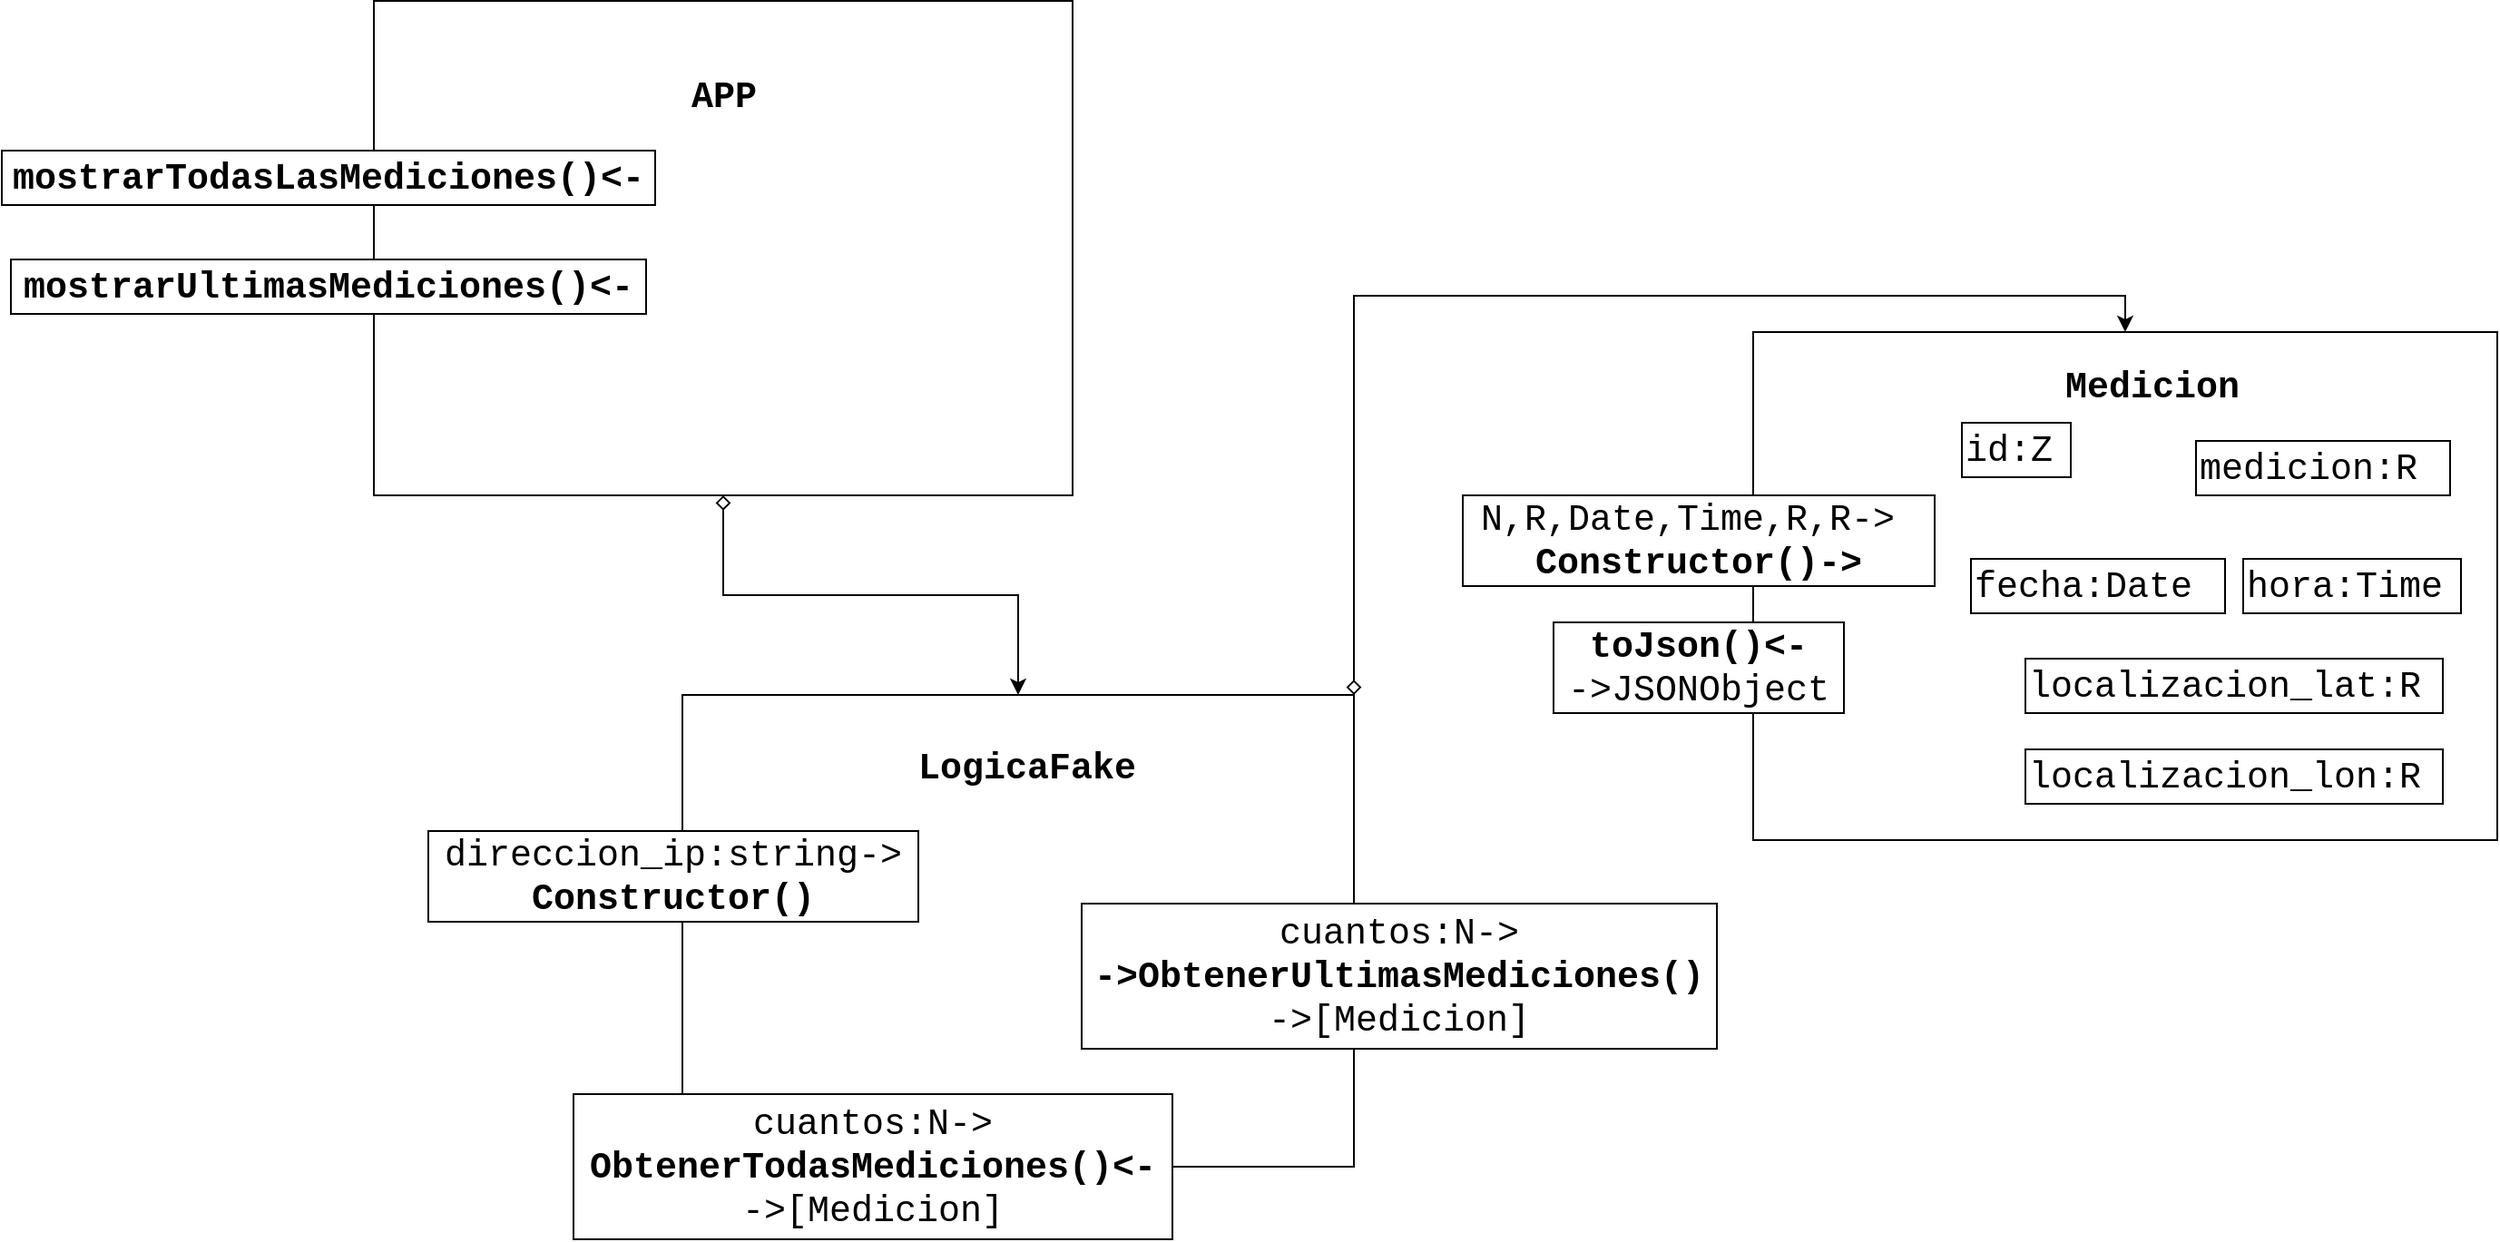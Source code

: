 <mxfile version="15.4.0" type="device" pages="5"><diagram id="foed9uxpL5My0yspYUQ-" name="General"><mxGraphModel dx="2740" dy="806" grid="1" gridSize="10" guides="1" tooltips="1" connect="1" arrows="1" fold="1" page="1" pageScale="1" pageWidth="827" pageHeight="1169" math="0" shadow="0"><root><mxCell id="0"/><mxCell id="1" parent="0"/><mxCell id="3-_F2z3tW-UTjKVy8Dwz-13" style="edgeStyle=orthogonalEdgeStyle;rounded=0;orthogonalLoop=1;jettySize=auto;html=1;exitX=0.5;exitY=1;exitDx=0;exitDy=0;entryX=0.5;entryY=0;entryDx=0;entryDy=0;startArrow=diamond;startFill=0;" parent="1" source="udYDTzzyVTrmB1ECDI2b-1" target="j2ZS0TUyG5g_nVpTowMg-6" edge="1"><mxGeometry relative="1" as="geometry"><mxPoint x="-767.5" y="610" as="sourcePoint"/></mxGeometry></mxCell><mxCell id="THQrVap-mPW-3qko5UC2-1" value="" style="rounded=0;whiteSpace=wrap;html=1;" parent="1" vertex="1"><mxGeometry x="-290" y="510" width="410" height="280" as="geometry"/></mxCell><mxCell id="THQrVap-mPW-3qko5UC2-2" value="Medicion" style="text;html=1;strokeColor=none;fillColor=none;align=center;verticalAlign=middle;whiteSpace=wrap;rounded=0;fontStyle=1;fontFamily=Courier New;fontSize=20;" parent="1" vertex="1"><mxGeometry x="-150" y="530" width="160" height="20" as="geometry"/></mxCell><mxCell id="THQrVap-mPW-3qko5UC2-3" value="id:Z" style="rounded=0;whiteSpace=wrap;html=1;fontFamily=Courier New;fontSize=20;align=left;fontStyle=0;autosize=1;" parent="1" vertex="1"><mxGeometry x="-175" y="560" width="60" height="30" as="geometry"/></mxCell><mxCell id="THQrVap-mPW-3qko5UC2-4" value="medicion:R" style="rounded=0;whiteSpace=wrap;html=1;fontFamily=Courier New;fontSize=20;align=left;fontStyle=0;autosize=1;" parent="1" vertex="1"><mxGeometry x="-46" y="570" width="140" height="30" as="geometry"/></mxCell><mxCell id="THQrVap-mPW-3qko5UC2-5" value="fecha:Date" style="rounded=0;whiteSpace=wrap;html=1;fontFamily=Courier New;fontSize=20;align=left;fontStyle=0;autosize=1;" parent="1" vertex="1"><mxGeometry x="-170" y="635" width="140" height="30" as="geometry"/></mxCell><mxCell id="THQrVap-mPW-3qko5UC2-6" value="hora:Time" style="rounded=0;whiteSpace=wrap;html=1;fontFamily=Courier New;fontSize=20;align=left;fontStyle=0;autosize=1;" parent="1" vertex="1"><mxGeometry x="-20" y="635" width="120" height="30" as="geometry"/></mxCell><mxCell id="THQrVap-mPW-3qko5UC2-7" value="localizacion_lat:R" style="rounded=0;whiteSpace=wrap;html=1;fontFamily=Courier New;fontSize=20;align=left;fontStyle=0;autosize=1;" parent="1" vertex="1"><mxGeometry x="-140" y="690" width="230" height="30" as="geometry"/></mxCell><mxCell id="THQrVap-mPW-3qko5UC2-8" value="localizacion_lon:R" style="rounded=0;whiteSpace=wrap;html=1;fontFamily=Courier New;fontSize=20;align=left;fontStyle=0;autosize=1;" parent="1" vertex="1"><mxGeometry x="-140" y="740" width="230" height="30" as="geometry"/></mxCell><mxCell id="THQrVap-mPW-3qko5UC2-9" value="N,R,Date,Time,R,R-&amp;gt;&amp;nbsp;&lt;br&gt;&lt;b&gt;Constructor()-&amp;gt;&lt;/b&gt;" style="rounded=0;whiteSpace=wrap;html=1;fontFamily=Courier New;fontSize=20;align=center;fontStyle=0;autosize=1;" parent="1" vertex="1"><mxGeometry x="-450" y="600" width="260" height="50" as="geometry"/></mxCell><mxCell id="THQrVap-mPW-3qko5UC2-10" value="&lt;b&gt;toJson()&amp;lt;-&lt;/b&gt;&lt;br&gt;-&amp;gt;JSONObject" style="rounded=0;whiteSpace=wrap;html=1;fontFamily=Courier New;fontSize=20;align=center;fontStyle=0;autosize=1;" parent="1" vertex="1"><mxGeometry x="-400" y="670" width="160" height="50" as="geometry"/></mxCell><mxCell id="j2ZS0TUyG5g_nVpTowMg-6" value="" style="rounded=0;whiteSpace=wrap;html=1;" parent="1" vertex="1"><mxGeometry x="-880" y="710" width="370" height="260" as="geometry"/></mxCell><mxCell id="j2ZS0TUyG5g_nVpTowMg-7" value="LogicaFake" style="text;html=1;strokeColor=none;fillColor=none;align=center;verticalAlign=middle;whiteSpace=wrap;rounded=0;fontStyle=1;fontFamily=Courier New;fontSize=20;" parent="1" vertex="1"><mxGeometry x="-770" y="740" width="160" height="20" as="geometry"/></mxCell><mxCell id="j2ZS0TUyG5g_nVpTowMg-8" value="cuantos:N-&amp;gt;&lt;br&gt;&lt;b&gt;ObtenerTodasMediciones()&amp;lt;-&lt;/b&gt;&lt;br&gt;-&amp;gt;[Medicion]" style="rounded=0;whiteSpace=wrap;html=1;fontFamily=Courier New;fontSize=20;align=center;fontStyle=0;autosize=1;" parent="1" vertex="1"><mxGeometry x="-940" y="930" width="330" height="80" as="geometry"/></mxCell><mxCell id="j2ZS0TUyG5g_nVpTowMg-9" value="cuantos:N-&amp;gt;&lt;br&gt;&lt;b&gt;-&amp;gt;ObtenerUltimasMediciones()&lt;/b&gt;&lt;br&gt;-&amp;gt;[Medicion]" style="rounded=0;whiteSpace=wrap;html=1;fontFamily=Courier New;fontSize=20;align=center;fontStyle=0;autosize=1;" parent="1" vertex="1"><mxGeometry x="-660" y="825" width="350" height="80" as="geometry"/></mxCell><mxCell id="j2ZS0TUyG5g_nVpTowMg-10" value="direccion_ip:string-&amp;gt;&lt;br&gt;&lt;b&gt;Constructor()&lt;/b&gt;" style="rounded=0;whiteSpace=wrap;html=1;fontFamily=Courier New;fontSize=20;align=center;fontStyle=0;autosize=1;" parent="1" vertex="1"><mxGeometry x="-1020" y="785" width="270" height="50" as="geometry"/></mxCell><mxCell id="j2ZS0TUyG5g_nVpTowMg-11" style="edgeStyle=orthogonalEdgeStyle;rounded=0;orthogonalLoop=1;jettySize=auto;html=1;exitX=1;exitY=0;exitDx=0;exitDy=0;entryX=0.5;entryY=0;entryDx=0;entryDy=0;startArrow=diamond;startFill=0;" parent="1" source="j2ZS0TUyG5g_nVpTowMg-6" target="THQrVap-mPW-3qko5UC2-1" edge="1"><mxGeometry relative="1" as="geometry"><mxPoint x="-370" y="645" as="sourcePoint"/><mxPoint x="287.5" y="600" as="targetPoint"/></mxGeometry></mxCell><mxCell id="udYDTzzyVTrmB1ECDI2b-1" value="" style="rounded=0;whiteSpace=wrap;html=1;" parent="1" vertex="1"><mxGeometry x="-1050" y="327.5" width="385" height="272.5" as="geometry"/></mxCell><mxCell id="udYDTzzyVTrmB1ECDI2b-2" value="APP" style="text;html=1;strokeColor=none;fillColor=none;align=center;verticalAlign=middle;whiteSpace=wrap;rounded=0;fontStyle=1;fontFamily=Courier New;fontSize=20;" parent="1" vertex="1"><mxGeometry x="-981.25" y="370" width="247.5" height="20" as="geometry"/></mxCell><mxCell id="udYDTzzyVTrmB1ECDI2b-3" value="&lt;b&gt;mostrarTodasLasMediciones()&amp;lt;-&lt;/b&gt;" style="rounded=0;whiteSpace=wrap;html=1;fontFamily=Courier New;fontSize=20;align=center;fontStyle=0;autosize=1;" parent="1" vertex="1"><mxGeometry x="-1255" y="410" width="360" height="30" as="geometry"/></mxCell><mxCell id="LJcgpIoCgqGVRVlWlPx2-1" value="&lt;b&gt;mostrarUltimasMediciones()&amp;lt;-&lt;/b&gt;" style="rounded=0;whiteSpace=wrap;html=1;fontFamily=Courier New;fontSize=20;align=center;fontStyle=0;autosize=1;" vertex="1" parent="1"><mxGeometry x="-1250" y="470" width="350" height="30" as="geometry"/></mxCell></root></mxGraphModel></diagram><diagram id="qp84HI22kDXCDw7DM4kk" name="LogicaFake"><mxGraphModel dx="1422" dy="822" grid="1" gridSize="10" guides="1" tooltips="1" connect="1" arrows="1" fold="1" page="1" pageScale="1" pageWidth="827" pageHeight="1169" math="0" shadow="0"><root><mxCell id="oxHScRqmfe43PQKlVCyX-0"/><mxCell id="oxHScRqmfe43PQKlVCyX-1" parent="oxHScRqmfe43PQKlVCyX-0"/><mxCell id="FoyPuDHj1YvCMxhc1Z5r-0" value="" style="rounded=0;whiteSpace=wrap;html=1;" vertex="1" parent="oxHScRqmfe43PQKlVCyX-1"><mxGeometry x="200" y="370" width="370" height="260" as="geometry"/></mxCell><mxCell id="FoyPuDHj1YvCMxhc1Z5r-1" value="LogicaFake" style="text;html=1;strokeColor=none;fillColor=none;align=center;verticalAlign=middle;whiteSpace=wrap;rounded=0;fontStyle=1;fontFamily=Courier New;fontSize=20;" vertex="1" parent="oxHScRqmfe43PQKlVCyX-1"><mxGeometry x="310" y="400" width="160" height="20" as="geometry"/></mxCell><mxCell id="FoyPuDHj1YvCMxhc1Z5r-2" value="cuantos:N-&amp;gt;&lt;br&gt;&lt;b&gt;ObtenerTodasMediciones()&amp;lt;-&lt;/b&gt;&lt;br&gt;-&amp;gt;[Medicion]" style="rounded=0;whiteSpace=wrap;html=1;fontFamily=Courier New;fontSize=20;align=center;fontStyle=0;autosize=1;" vertex="1" parent="oxHScRqmfe43PQKlVCyX-1"><mxGeometry x="80" y="520" width="330" height="80" as="geometry"/></mxCell><mxCell id="FoyPuDHj1YvCMxhc1Z5r-3" value="cuantos:N-&amp;gt;&lt;br&gt;&lt;b&gt;-&amp;gt;ObtenerUltimasMediciones()&lt;/b&gt;&lt;br&gt;-&amp;gt;[Medicion]" style="rounded=0;whiteSpace=wrap;html=1;fontFamily=Courier New;fontSize=20;align=center;fontStyle=0;autosize=1;" vertex="1" parent="oxHScRqmfe43PQKlVCyX-1"><mxGeometry x="420" y="450" width="350" height="80" as="geometry"/></mxCell><mxCell id="FoyPuDHj1YvCMxhc1Z5r-4" value="direccion_ip:string-&amp;gt;&lt;br&gt;&lt;b&gt;Constructor()&lt;/b&gt;" style="rounded=0;whiteSpace=wrap;html=1;fontFamily=Courier New;fontSize=20;align=center;fontStyle=0;autosize=1;" vertex="1" parent="oxHScRqmfe43PQKlVCyX-1"><mxGeometry x="80" y="440" width="270" height="50" as="geometry"/></mxCell></root></mxGraphModel></diagram><diagram id="bUzepzlNYxi9SpJuXL75" name="App"><mxGraphModel dx="2249" dy="822" grid="1" gridSize="10" guides="1" tooltips="1" connect="1" arrows="1" fold="1" page="1" pageScale="1" pageWidth="827" pageHeight="1169" math="0" shadow="0"><root><mxCell id="zBbYKw_T9ifCZaIw4I12-0"/><mxCell id="zBbYKw_T9ifCZaIw4I12-1" parent="zBbYKw_T9ifCZaIw4I12-0"/><mxCell id="BDCDZJ-4NLq7Fj5D4lRi-2" value="" style="rounded=0;whiteSpace=wrap;html=1;" parent="zBbYKw_T9ifCZaIw4I12-1" vertex="1"><mxGeometry x="-340" y="37.5" width="385" height="272.5" as="geometry"/></mxCell><mxCell id="BDCDZJ-4NLq7Fj5D4lRi-3" value="APP" style="text;html=1;strokeColor=none;fillColor=none;align=center;verticalAlign=middle;whiteSpace=wrap;rounded=0;fontStyle=1;fontFamily=Courier New;fontSize=20;" parent="zBbYKw_T9ifCZaIw4I12-1" vertex="1"><mxGeometry x="-271.25" y="80" width="247.5" height="20" as="geometry"/></mxCell><mxCell id="BDCDZJ-4NLq7Fj5D4lRi-12" value="&lt;b&gt;getAllMeasuresWeb()&amp;lt;-&lt;/b&gt;" style="rounded=0;whiteSpace=wrap;html=1;fontFamily=Courier New;fontSize=20;align=center;fontStyle=0;autosize=1;" parent="zBbYKw_T9ifCZaIw4I12-1" vertex="1"><mxGeometry x="-500" y="120" width="270" height="30" as="geometry"/></mxCell><mxCell id="BDCDZJ-4NLq7Fj5D4lRi-13" value="&lt;b&gt;getIndex()&amp;lt;-&lt;/b&gt;" style="rounded=0;whiteSpace=wrap;html=1;fontFamily=Courier New;fontSize=20;align=center;fontStyle=0;autosize=1;" parent="zBbYKw_T9ifCZaIw4I12-1" vertex="1"><mxGeometry x="-450" y="180" width="160" height="30" as="geometry"/></mxCell><mxCell id="F3yCNOzKTFx9M22-Te_O-0" value="&lt;b&gt;getLogin()&amp;lt;-&lt;/b&gt;" style="rounded=0;whiteSpace=wrap;html=1;fontFamily=Courier New;fontSize=20;align=center;fontStyle=0;autosize=1;" vertex="1" parent="zBbYKw_T9ifCZaIw4I12-1"><mxGeometry x="-450" y="230" width="160" height="30" as="geometry"/></mxCell><mxCell id="F3yCNOzKTFx9M22-Te_O-1" value="&lt;b&gt;-&amp;gt;getUsuario()&lt;/b&gt;" style="rounded=0;whiteSpace=wrap;html=1;fontFamily=Courier New;fontSize=20;align=center;fontStyle=0;autosize=1;" vertex="1" parent="zBbYKw_T9ifCZaIw4I12-1"><mxGeometry x="-40" y="110" width="180" height="30" as="geometry"/></mxCell><mxCell id="F3yCNOzKTFx9M22-Te_O-2" value="&lt;b&gt;-&amp;gt;ultimas_mediciones_web()&lt;/b&gt;" style="rounded=0;whiteSpace=wrap;html=1;fontFamily=Courier New;fontSize=20;align=center;fontStyle=0;autosize=1;" vertex="1" parent="zBbYKw_T9ifCZaIw4I12-1"><mxGeometry x="-50" y="158.75" width="330" height="30" as="geometry"/></mxCell></root></mxGraphModel></diagram><diagram id="7NqgR-EMvv38D-NH5dh9" name="Medicion"><mxGraphModel dx="1422" dy="822" grid="1" gridSize="10" guides="1" tooltips="1" connect="1" arrows="1" fold="1" page="1" pageScale="1" pageWidth="827" pageHeight="1169" math="0" shadow="0"><root><mxCell id="wBpfsbgUCTy4mSZynKal-0"/><mxCell id="wBpfsbgUCTy4mSZynKal-1" parent="wBpfsbgUCTy4mSZynKal-0"/><mxCell id="E45bBRWr190aImn9dFcw-0" value="" style="rounded=0;whiteSpace=wrap;html=1;" parent="wBpfsbgUCTy4mSZynKal-1" vertex="1"><mxGeometry x="170" y="90" width="410" height="280" as="geometry"/></mxCell><mxCell id="E45bBRWr190aImn9dFcw-1" value="Medicion" style="text;html=1;strokeColor=none;fillColor=none;align=center;verticalAlign=middle;whiteSpace=wrap;rounded=0;fontStyle=1;fontFamily=Courier New;fontSize=20;" parent="wBpfsbgUCTy4mSZynKal-1" vertex="1"><mxGeometry x="310" y="110" width="160" height="20" as="geometry"/></mxCell><mxCell id="E45bBRWr190aImn9dFcw-3" value="id:Z" style="rounded=0;whiteSpace=wrap;html=1;fontFamily=Courier New;fontSize=20;align=left;fontStyle=0;autosize=1;" parent="wBpfsbgUCTy4mSZynKal-1" vertex="1"><mxGeometry x="285" y="140" width="60" height="30" as="geometry"/></mxCell><mxCell id="E45bBRWr190aImn9dFcw-4" value="medicion:R" style="rounded=0;whiteSpace=wrap;html=1;fontFamily=Courier New;fontSize=20;align=left;fontStyle=0;autosize=1;" parent="wBpfsbgUCTy4mSZynKal-1" vertex="1"><mxGeometry x="414" y="150" width="140" height="30" as="geometry"/></mxCell><mxCell id="E45bBRWr190aImn9dFcw-5" value="fecha:Date" style="rounded=0;whiteSpace=wrap;html=1;fontFamily=Courier New;fontSize=20;align=left;fontStyle=0;autosize=1;" parent="wBpfsbgUCTy4mSZynKal-1" vertex="1"><mxGeometry x="290" y="215" width="140" height="30" as="geometry"/></mxCell><mxCell id="E45bBRWr190aImn9dFcw-6" value="hora:Time" style="rounded=0;whiteSpace=wrap;html=1;fontFamily=Courier New;fontSize=20;align=left;fontStyle=0;autosize=1;" parent="wBpfsbgUCTy4mSZynKal-1" vertex="1"><mxGeometry x="440" y="215" width="120" height="30" as="geometry"/></mxCell><mxCell id="E45bBRWr190aImn9dFcw-7" value="localizacion_lat:R" style="rounded=0;whiteSpace=wrap;html=1;fontFamily=Courier New;fontSize=20;align=left;fontStyle=0;autosize=1;" parent="wBpfsbgUCTy4mSZynKal-1" vertex="1"><mxGeometry x="320" y="270" width="230" height="30" as="geometry"/></mxCell><mxCell id="E45bBRWr190aImn9dFcw-8" value="localizacion_lon:R" style="rounded=0;whiteSpace=wrap;html=1;fontFamily=Courier New;fontSize=20;align=left;fontStyle=0;autosize=1;" parent="wBpfsbgUCTy4mSZynKal-1" vertex="1"><mxGeometry x="320" y="320" width="230" height="30" as="geometry"/></mxCell><mxCell id="E45bBRWr190aImn9dFcw-9" value="N,R,Date,Time,R,R-&amp;gt;&amp;nbsp;&lt;br&gt;&lt;b&gt;Constructor()-&amp;gt;&lt;/b&gt;" style="rounded=0;whiteSpace=wrap;html=1;fontFamily=Courier New;fontSize=20;align=center;fontStyle=0;autosize=1;" parent="wBpfsbgUCTy4mSZynKal-1" vertex="1"><mxGeometry x="10" y="180" width="260" height="50" as="geometry"/></mxCell><mxCell id="E45bBRWr190aImn9dFcw-10" value="&lt;b&gt;toJson()&amp;lt;-&lt;/b&gt;&lt;br&gt;-&amp;gt;JSONObject" style="rounded=0;whiteSpace=wrap;html=1;fontFamily=Courier New;fontSize=20;align=center;fontStyle=0;autosize=1;" parent="wBpfsbgUCTy4mSZynKal-1" vertex="1"><mxGeometry x="60" y="250" width="160" height="50" as="geometry"/></mxCell></root></mxGraphModel></diagram><diagram id="0kHZmmWdF9rgspi6Tlw1" name="Proyecto"><mxGraphModel dx="3333" dy="967" grid="1" gridSize="10" guides="1" tooltips="1" connect="1" arrows="1" fold="1" page="1" pageScale="1" pageWidth="827" pageHeight="1169" math="0" shadow="0"><root><mxCell id="z5iqXQoesWaznXJLHsh2-0"/><mxCell id="z5iqXQoesWaznXJLHsh2-1" parent="z5iqXQoesWaznXJLHsh2-0"/><mxCell id="2Lik16pHJcPFQ4V4w6cp-0" style="edgeStyle=orthogonalEdgeStyle;rounded=0;orthogonalLoop=1;jettySize=auto;html=1;exitX=0.5;exitY=1;exitDx=0;exitDy=0;entryX=0.5;entryY=0;entryDx=0;entryDy=0;startArrow=diamond;startFill=0;" edge="1" parent="z5iqXQoesWaznXJLHsh2-1" source="2Lik16pHJcPFQ4V4w6cp-17" target="2Lik16pHJcPFQ4V4w6cp-11"><mxGeometry relative="1" as="geometry"><mxPoint x="-767.5" y="610" as="sourcePoint"/></mxGeometry></mxCell><mxCell id="2Lik16pHJcPFQ4V4w6cp-1" value="" style="rounded=0;whiteSpace=wrap;html=1;" vertex="1" parent="z5iqXQoesWaznXJLHsh2-1"><mxGeometry x="-290" y="510" width="410" height="280" as="geometry"/></mxCell><mxCell id="2Lik16pHJcPFQ4V4w6cp-2" value="Medicion" style="text;html=1;strokeColor=none;fillColor=none;align=center;verticalAlign=middle;whiteSpace=wrap;rounded=0;fontStyle=1;fontFamily=Courier New;fontSize=20;" vertex="1" parent="z5iqXQoesWaznXJLHsh2-1"><mxGeometry x="-150" y="530" width="160" height="20" as="geometry"/></mxCell><mxCell id="2Lik16pHJcPFQ4V4w6cp-3" value="id:Z" style="rounded=0;whiteSpace=wrap;html=1;fontFamily=Courier New;fontSize=20;align=left;fontStyle=0;autosize=1;" vertex="1" parent="z5iqXQoesWaznXJLHsh2-1"><mxGeometry x="-175" y="560" width="60" height="30" as="geometry"/></mxCell><mxCell id="2Lik16pHJcPFQ4V4w6cp-4" value="medicion:R" style="rounded=0;whiteSpace=wrap;html=1;fontFamily=Courier New;fontSize=20;align=left;fontStyle=0;autosize=1;" vertex="1" parent="z5iqXQoesWaznXJLHsh2-1"><mxGeometry x="-46" y="570" width="140" height="30" as="geometry"/></mxCell><mxCell id="2Lik16pHJcPFQ4V4w6cp-5" value="fecha:Date" style="rounded=0;whiteSpace=wrap;html=1;fontFamily=Courier New;fontSize=20;align=left;fontStyle=0;autosize=1;" vertex="1" parent="z5iqXQoesWaznXJLHsh2-1"><mxGeometry x="-170" y="635" width="140" height="30" as="geometry"/></mxCell><mxCell id="2Lik16pHJcPFQ4V4w6cp-6" value="hora:Time" style="rounded=0;whiteSpace=wrap;html=1;fontFamily=Courier New;fontSize=20;align=left;fontStyle=0;autosize=1;" vertex="1" parent="z5iqXQoesWaznXJLHsh2-1"><mxGeometry x="-20" y="635" width="120" height="30" as="geometry"/></mxCell><mxCell id="2Lik16pHJcPFQ4V4w6cp-7" value="localizacion_lat:R" style="rounded=0;whiteSpace=wrap;html=1;fontFamily=Courier New;fontSize=20;align=left;fontStyle=0;autosize=1;" vertex="1" parent="z5iqXQoesWaznXJLHsh2-1"><mxGeometry x="-140" y="690" width="230" height="30" as="geometry"/></mxCell><mxCell id="2Lik16pHJcPFQ4V4w6cp-8" value="localizacion_lon:R" style="rounded=0;whiteSpace=wrap;html=1;fontFamily=Courier New;fontSize=20;align=left;fontStyle=0;autosize=1;" vertex="1" parent="z5iqXQoesWaznXJLHsh2-1"><mxGeometry x="-140" y="740" width="230" height="30" as="geometry"/></mxCell><mxCell id="2Lik16pHJcPFQ4V4w6cp-9" value="N,R,Date,Time,R,R-&amp;gt;&amp;nbsp;&lt;br&gt;&lt;b&gt;Constructor()-&amp;gt;&lt;/b&gt;" style="rounded=0;whiteSpace=wrap;html=1;fontFamily=Courier New;fontSize=20;align=center;fontStyle=0;autosize=1;" vertex="1" parent="z5iqXQoesWaznXJLHsh2-1"><mxGeometry x="-450" y="600" width="260" height="50" as="geometry"/></mxCell><mxCell id="2Lik16pHJcPFQ4V4w6cp-10" value="&lt;b&gt;toJson()&amp;lt;-&lt;/b&gt;&lt;br&gt;-&amp;gt;JSONObject" style="rounded=0;whiteSpace=wrap;html=1;fontFamily=Courier New;fontSize=20;align=center;fontStyle=0;autosize=1;" vertex="1" parent="z5iqXQoesWaznXJLHsh2-1"><mxGeometry x="-400" y="670" width="160" height="50" as="geometry"/></mxCell><mxCell id="2Lik16pHJcPFQ4V4w6cp-11" value="" style="rounded=0;whiteSpace=wrap;html=1;" vertex="1" parent="z5iqXQoesWaznXJLHsh2-1"><mxGeometry x="-880" y="710" width="370" height="260" as="geometry"/></mxCell><mxCell id="2Lik16pHJcPFQ4V4w6cp-12" value="LogicaFake" style="text;html=1;strokeColor=none;fillColor=none;align=center;verticalAlign=middle;whiteSpace=wrap;rounded=0;fontStyle=1;fontFamily=Courier New;fontSize=20;" vertex="1" parent="z5iqXQoesWaznXJLHsh2-1"><mxGeometry x="-770" y="740" width="160" height="20" as="geometry"/></mxCell><mxCell id="2Lik16pHJcPFQ4V4w6cp-13" value="cuantos:N-&amp;gt;&lt;br&gt;&lt;b&gt;ObtenerTodasMediciones()&amp;lt;-&lt;/b&gt;&lt;br&gt;-&amp;gt;[Medicion]" style="rounded=0;whiteSpace=wrap;html=1;fontFamily=Courier New;fontSize=20;align=center;fontStyle=0;autosize=1;" vertex="1" parent="z5iqXQoesWaznXJLHsh2-1"><mxGeometry x="-940" y="930" width="330" height="80" as="geometry"/></mxCell><mxCell id="2Lik16pHJcPFQ4V4w6cp-14" value="cuantos:N-&amp;gt;&lt;br&gt;&lt;b&gt;-&amp;gt;ObtenerUltimasMediciones()&lt;/b&gt;&lt;br&gt;-&amp;gt;[Medicion]" style="rounded=0;whiteSpace=wrap;html=1;fontFamily=Courier New;fontSize=20;align=center;fontStyle=0;autosize=1;" vertex="1" parent="z5iqXQoesWaznXJLHsh2-1"><mxGeometry x="-660" y="825" width="350" height="80" as="geometry"/></mxCell><mxCell id="2Lik16pHJcPFQ4V4w6cp-15" value="direccion_ip:string-&amp;gt;&lt;br&gt;&lt;b&gt;Constructor()&lt;/b&gt;" style="rounded=0;whiteSpace=wrap;html=1;fontFamily=Courier New;fontSize=20;align=center;fontStyle=0;autosize=1;" vertex="1" parent="z5iqXQoesWaznXJLHsh2-1"><mxGeometry x="-1020" y="785" width="270" height="50" as="geometry"/></mxCell><mxCell id="2Lik16pHJcPFQ4V4w6cp-16" style="edgeStyle=orthogonalEdgeStyle;rounded=0;orthogonalLoop=1;jettySize=auto;html=1;exitX=1;exitY=0;exitDx=0;exitDy=0;entryX=0.5;entryY=0;entryDx=0;entryDy=0;startArrow=diamond;startFill=0;" edge="1" parent="z5iqXQoesWaznXJLHsh2-1" source="2Lik16pHJcPFQ4V4w6cp-11" target="2Lik16pHJcPFQ4V4w6cp-1"><mxGeometry relative="1" as="geometry"><mxPoint x="-370" y="645" as="sourcePoint"/><mxPoint x="287.5" y="600" as="targetPoint"/><Array as="points"><mxPoint x="-480" y="710"/><mxPoint x="-480" y="490"/><mxPoint x="-85" y="490"/></Array></mxGeometry></mxCell><mxCell id="2Lik16pHJcPFQ4V4w6cp-17" value="" style="rounded=0;whiteSpace=wrap;html=1;" vertex="1" parent="z5iqXQoesWaznXJLHsh2-1"><mxGeometry x="-900" y="317.5" width="385" height="272.5" as="geometry"/></mxCell><mxCell id="2Lik16pHJcPFQ4V4w6cp-18" value="APP" style="text;html=1;strokeColor=none;fillColor=none;align=center;verticalAlign=middle;whiteSpace=wrap;rounded=0;fontStyle=1;fontFamily=Courier New;fontSize=20;" vertex="1" parent="z5iqXQoesWaznXJLHsh2-1"><mxGeometry x="-831.25" y="360" width="247.5" height="20" as="geometry"/></mxCell><mxCell id="2Lik16pHJcPFQ4V4w6cp-19" value="&lt;b&gt;mediciones()&amp;lt;-&lt;/b&gt;" style="rounded=0;whiteSpace=wrap;html=1;fontFamily=Courier New;fontSize=20;align=center;fontStyle=0;autosize=1;" vertex="1" parent="z5iqXQoesWaznXJLHsh2-1"><mxGeometry x="-1015" y="400" width="180" height="30" as="geometry"/></mxCell><mxCell id="2Lik16pHJcPFQ4V4w6cp-20" value="&lt;b&gt;getIndex()&amp;lt;-&lt;/b&gt;" style="rounded=0;whiteSpace=wrap;html=1;fontFamily=Courier New;fontSize=20;align=center;fontStyle=0;autosize=1;" vertex="1" parent="z5iqXQoesWaznXJLHsh2-1"><mxGeometry x="-1010" y="460" width="160" height="30" as="geometry"/></mxCell><mxCell id="2Lik16pHJcPFQ4V4w6cp-21" value="&lt;b&gt;getLogin()&amp;lt;-&lt;/b&gt;" style="rounded=0;whiteSpace=wrap;html=1;fontFamily=Courier New;fontSize=20;align=center;fontStyle=0;autosize=1;" vertex="1" parent="z5iqXQoesWaznXJLHsh2-1"><mxGeometry x="-1010" y="510" width="160" height="30" as="geometry"/></mxCell><mxCell id="2Lik16pHJcPFQ4V4w6cp-22" value="&lt;b&gt;-&amp;gt;getUsuario()&lt;/b&gt;" style="rounded=0;whiteSpace=wrap;html=1;fontFamily=Courier New;fontSize=20;align=center;fontStyle=0;autosize=1;" vertex="1" parent="z5iqXQoesWaznXJLHsh2-1"><mxGeometry x="-600" y="390" width="180" height="30" as="geometry"/></mxCell><mxCell id="2Lik16pHJcPFQ4V4w6cp-23" value="&lt;b&gt;-&amp;gt;ultimas_mediciones_web()&lt;/b&gt;" style="rounded=0;whiteSpace=wrap;html=1;fontFamily=Courier New;fontSize=20;align=center;fontStyle=0;autosize=1;" vertex="1" parent="z5iqXQoesWaznXJLHsh2-1"><mxGeometry x="-610" y="438.75" width="330" height="30" as="geometry"/></mxCell></root></mxGraphModel></diagram></mxfile>